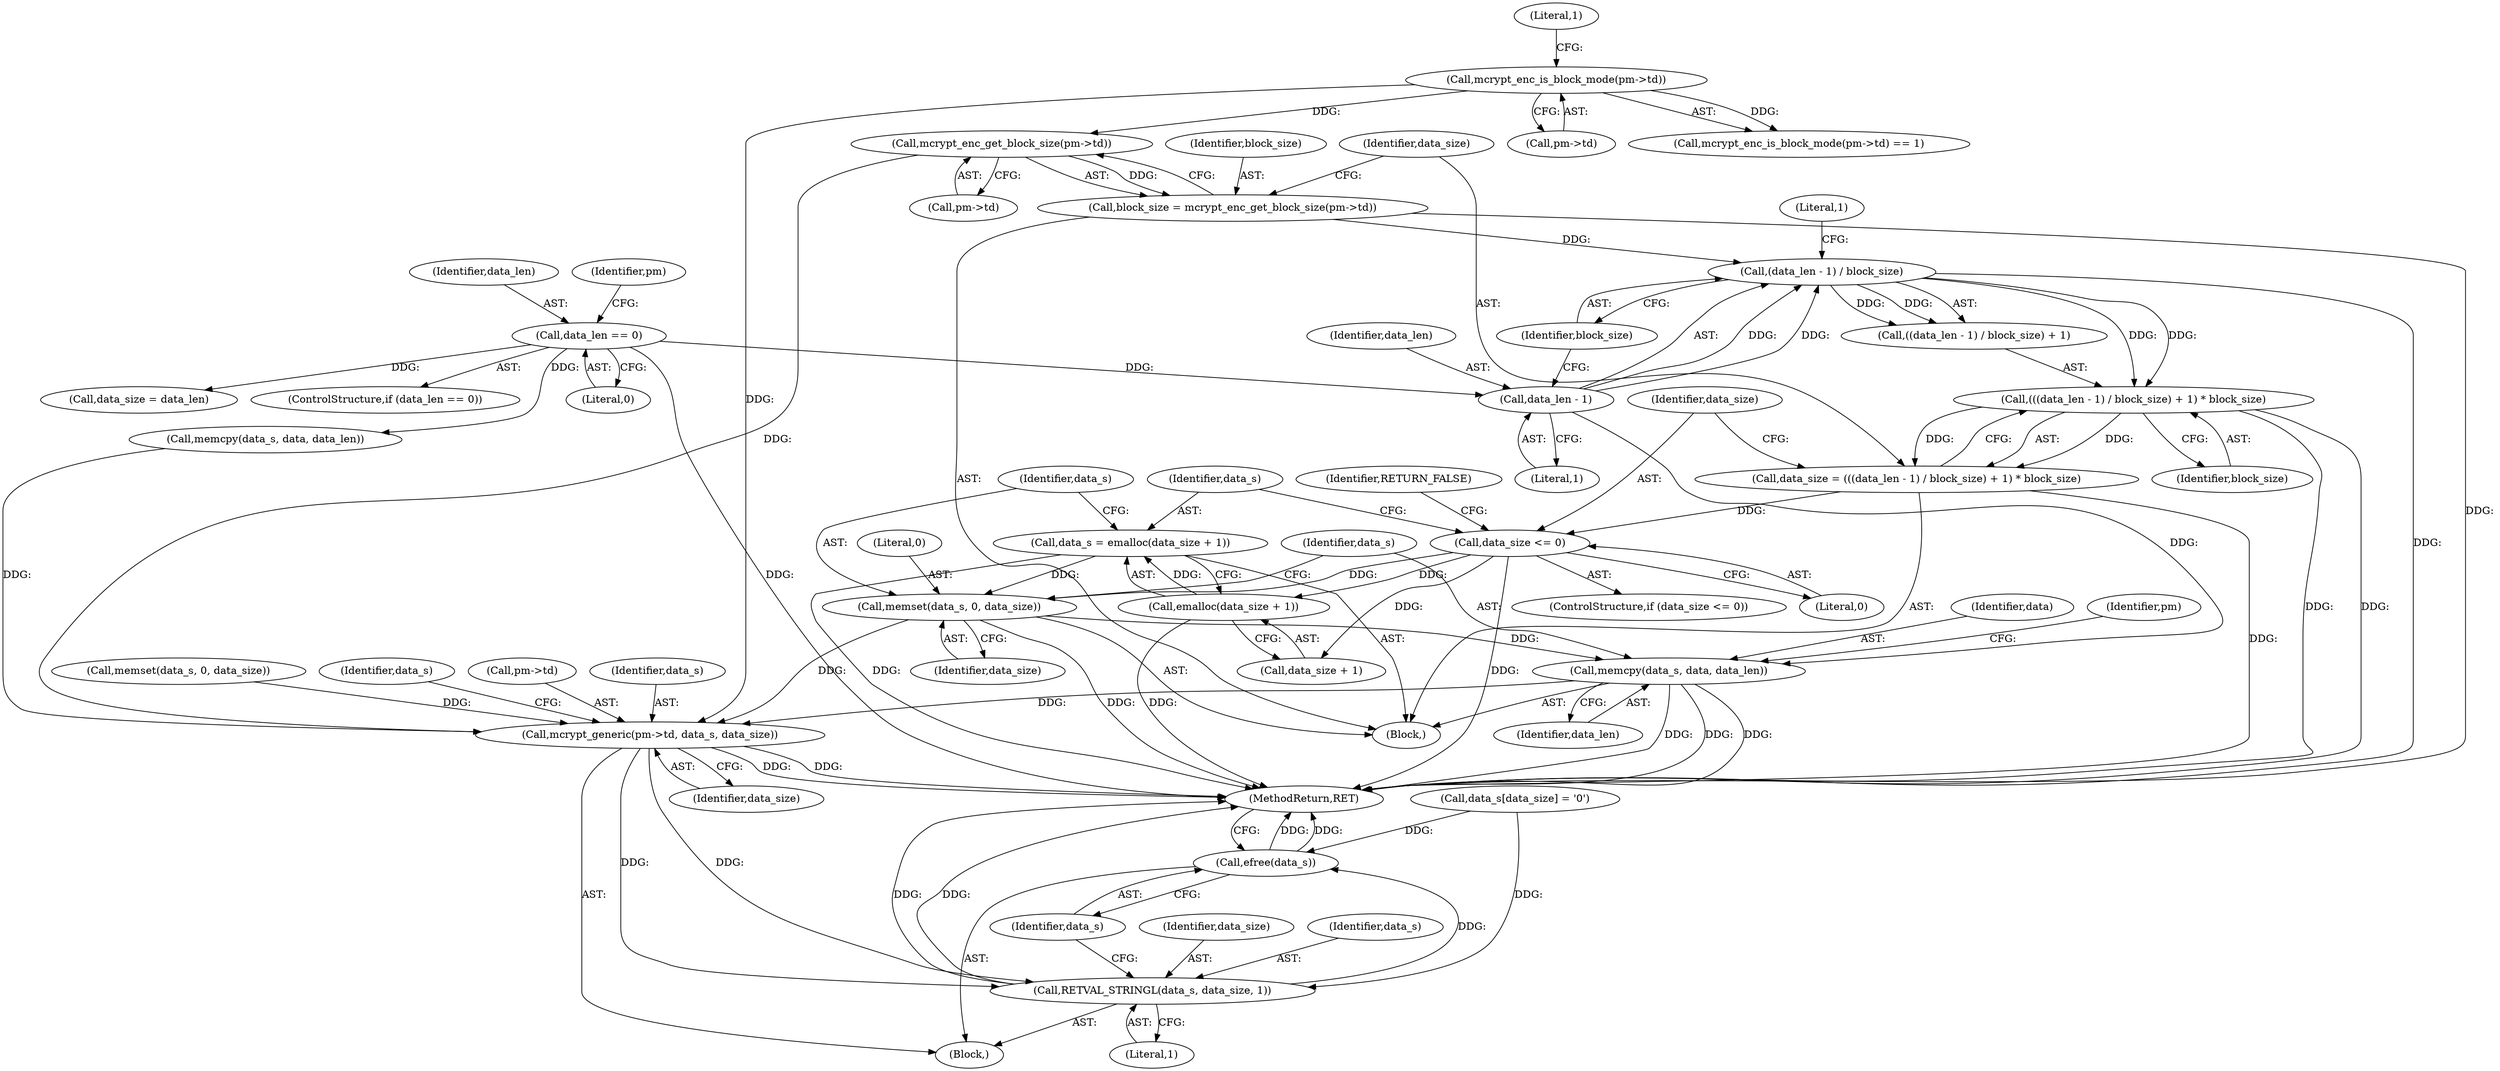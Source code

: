 digraph "0_php-src_6c5211a0cef0cc2854eaa387e0eb036e012904d0?w=1_1@API" {
"1000151" [label="(Call,data_s = emalloc(data_size + 1))"];
"1000153" [label="(Call,emalloc(data_size + 1))"];
"1000146" [label="(Call,data_size <= 0)"];
"1000134" [label="(Call,data_size = (((data_len - 1) / block_size) + 1) * block_size)"];
"1000136" [label="(Call,(((data_len - 1) / block_size) + 1) * block_size)"];
"1000138" [label="(Call,(data_len - 1) / block_size)"];
"1000139" [label="(Call,data_len - 1)"];
"1000116" [label="(Call,data_len == 0)"];
"1000128" [label="(Call,block_size = mcrypt_enc_get_block_size(pm->td))"];
"1000130" [label="(Call,mcrypt_enc_get_block_size(pm->td))"];
"1000122" [label="(Call,mcrypt_enc_is_block_mode(pm->td))"];
"1000157" [label="(Call,memset(data_s, 0, data_size))"];
"1000161" [label="(Call,memcpy(data_s, data, data_len))"];
"1000184" [label="(Call,mcrypt_generic(pm->td, data_s, data_size))"];
"1000195" [label="(Call,RETVAL_STRINGL(data_s, data_size, 1))"];
"1000199" [label="(Call,efree(data_s))"];
"1000116" [label="(Call,data_len == 0)"];
"1000130" [label="(Call,mcrypt_enc_get_block_size(pm->td))"];
"1000189" [label="(Identifier,data_size)"];
"1000184" [label="(Call,mcrypt_generic(pm->td, data_s, data_size))"];
"1000142" [label="(Identifier,block_size)"];
"1000117" [label="(Identifier,data_len)"];
"1000138" [label="(Call,(data_len - 1) / block_size)"];
"1000145" [label="(ControlStructure,if (data_size <= 0))"];
"1000199" [label="(Call,efree(data_s))"];
"1000163" [label="(Identifier,data)"];
"1000151" [label="(Call,data_s = emalloc(data_size + 1))"];
"1000157" [label="(Call,memset(data_s, 0, data_size))"];
"1000197" [label="(Identifier,data_size)"];
"1000136" [label="(Call,(((data_len - 1) / block_size) + 1) * block_size)"];
"1000167" [label="(Call,data_size = data_len)"];
"1000115" [label="(ControlStructure,if (data_len == 0))"];
"1000144" [label="(Identifier,block_size)"];
"1000180" [label="(Call,memcpy(data_s, data, data_len))"];
"1000196" [label="(Identifier,data_s)"];
"1000127" [label="(Block,)"];
"1000124" [label="(Identifier,pm)"];
"1000118" [label="(Literal,0)"];
"1000141" [label="(Literal,1)"];
"1000135" [label="(Identifier,data_size)"];
"1000129" [label="(Identifier,block_size)"];
"1000123" [label="(Call,pm->td)"];
"1000190" [label="(Call,data_s[data_size] = '\0')"];
"1000186" [label="(Identifier,pm)"];
"1000147" [label="(Identifier,data_size)"];
"1000137" [label="(Call,((data_len - 1) / block_size) + 1)"];
"1000176" [label="(Call,memset(data_s, 0, data_size))"];
"1000152" [label="(Identifier,data_s)"];
"1000150" [label="(Identifier,RETURN_FALSE)"];
"1000131" [label="(Call,pm->td)"];
"1000200" [label="(Identifier,data_s)"];
"1000159" [label="(Literal,0)"];
"1000128" [label="(Call,block_size = mcrypt_enc_get_block_size(pm->td))"];
"1000198" [label="(Literal,1)"];
"1000161" [label="(Call,memcpy(data_s, data, data_len))"];
"1000192" [label="(Identifier,data_s)"];
"1000158" [label="(Identifier,data_s)"];
"1000195" [label="(Call,RETVAL_STRINGL(data_s, data_size, 1))"];
"1000185" [label="(Call,pm->td)"];
"1000201" [label="(MethodReturn,RET)"];
"1000134" [label="(Call,data_size = (((data_len - 1) / block_size) + 1) * block_size)"];
"1000148" [label="(Literal,0)"];
"1000139" [label="(Call,data_len - 1)"];
"1000122" [label="(Call,mcrypt_enc_is_block_mode(pm->td))"];
"1000154" [label="(Call,data_size + 1)"];
"1000143" [label="(Literal,1)"];
"1000121" [label="(Call,mcrypt_enc_is_block_mode(pm->td) == 1)"];
"1000160" [label="(Identifier,data_size)"];
"1000162" [label="(Identifier,data_s)"];
"1000164" [label="(Identifier,data_len)"];
"1000146" [label="(Call,data_size <= 0)"];
"1000126" [label="(Literal,1)"];
"1000153" [label="(Call,emalloc(data_size + 1))"];
"1000105" [label="(Block,)"];
"1000140" [label="(Identifier,data_len)"];
"1000188" [label="(Identifier,data_s)"];
"1000151" -> "1000127"  [label="AST: "];
"1000151" -> "1000153"  [label="CFG: "];
"1000152" -> "1000151"  [label="AST: "];
"1000153" -> "1000151"  [label="AST: "];
"1000158" -> "1000151"  [label="CFG: "];
"1000151" -> "1000201"  [label="DDG: "];
"1000153" -> "1000151"  [label="DDG: "];
"1000151" -> "1000157"  [label="DDG: "];
"1000153" -> "1000154"  [label="CFG: "];
"1000154" -> "1000153"  [label="AST: "];
"1000153" -> "1000201"  [label="DDG: "];
"1000146" -> "1000153"  [label="DDG: "];
"1000146" -> "1000145"  [label="AST: "];
"1000146" -> "1000148"  [label="CFG: "];
"1000147" -> "1000146"  [label="AST: "];
"1000148" -> "1000146"  [label="AST: "];
"1000150" -> "1000146"  [label="CFG: "];
"1000152" -> "1000146"  [label="CFG: "];
"1000146" -> "1000201"  [label="DDG: "];
"1000134" -> "1000146"  [label="DDG: "];
"1000146" -> "1000154"  [label="DDG: "];
"1000146" -> "1000157"  [label="DDG: "];
"1000134" -> "1000127"  [label="AST: "];
"1000134" -> "1000136"  [label="CFG: "];
"1000135" -> "1000134"  [label="AST: "];
"1000136" -> "1000134"  [label="AST: "];
"1000147" -> "1000134"  [label="CFG: "];
"1000134" -> "1000201"  [label="DDG: "];
"1000136" -> "1000134"  [label="DDG: "];
"1000136" -> "1000134"  [label="DDG: "];
"1000136" -> "1000144"  [label="CFG: "];
"1000137" -> "1000136"  [label="AST: "];
"1000144" -> "1000136"  [label="AST: "];
"1000136" -> "1000201"  [label="DDG: "];
"1000136" -> "1000201"  [label="DDG: "];
"1000138" -> "1000136"  [label="DDG: "];
"1000138" -> "1000136"  [label="DDG: "];
"1000138" -> "1000137"  [label="AST: "];
"1000138" -> "1000142"  [label="CFG: "];
"1000139" -> "1000138"  [label="AST: "];
"1000142" -> "1000138"  [label="AST: "];
"1000143" -> "1000138"  [label="CFG: "];
"1000138" -> "1000201"  [label="DDG: "];
"1000138" -> "1000137"  [label="DDG: "];
"1000138" -> "1000137"  [label="DDG: "];
"1000139" -> "1000138"  [label="DDG: "];
"1000139" -> "1000138"  [label="DDG: "];
"1000128" -> "1000138"  [label="DDG: "];
"1000139" -> "1000141"  [label="CFG: "];
"1000140" -> "1000139"  [label="AST: "];
"1000141" -> "1000139"  [label="AST: "];
"1000142" -> "1000139"  [label="CFG: "];
"1000116" -> "1000139"  [label="DDG: "];
"1000139" -> "1000161"  [label="DDG: "];
"1000116" -> "1000115"  [label="AST: "];
"1000116" -> "1000118"  [label="CFG: "];
"1000117" -> "1000116"  [label="AST: "];
"1000118" -> "1000116"  [label="AST: "];
"1000124" -> "1000116"  [label="CFG: "];
"1000116" -> "1000201"  [label="DDG: "];
"1000116" -> "1000167"  [label="DDG: "];
"1000116" -> "1000180"  [label="DDG: "];
"1000128" -> "1000127"  [label="AST: "];
"1000128" -> "1000130"  [label="CFG: "];
"1000129" -> "1000128"  [label="AST: "];
"1000130" -> "1000128"  [label="AST: "];
"1000135" -> "1000128"  [label="CFG: "];
"1000128" -> "1000201"  [label="DDG: "];
"1000130" -> "1000128"  [label="DDG: "];
"1000130" -> "1000131"  [label="CFG: "];
"1000131" -> "1000130"  [label="AST: "];
"1000122" -> "1000130"  [label="DDG: "];
"1000130" -> "1000184"  [label="DDG: "];
"1000122" -> "1000121"  [label="AST: "];
"1000122" -> "1000123"  [label="CFG: "];
"1000123" -> "1000122"  [label="AST: "];
"1000126" -> "1000122"  [label="CFG: "];
"1000122" -> "1000121"  [label="DDG: "];
"1000122" -> "1000184"  [label="DDG: "];
"1000157" -> "1000127"  [label="AST: "];
"1000157" -> "1000160"  [label="CFG: "];
"1000158" -> "1000157"  [label="AST: "];
"1000159" -> "1000157"  [label="AST: "];
"1000160" -> "1000157"  [label="AST: "];
"1000162" -> "1000157"  [label="CFG: "];
"1000157" -> "1000201"  [label="DDG: "];
"1000157" -> "1000161"  [label="DDG: "];
"1000157" -> "1000184"  [label="DDG: "];
"1000161" -> "1000127"  [label="AST: "];
"1000161" -> "1000164"  [label="CFG: "];
"1000162" -> "1000161"  [label="AST: "];
"1000163" -> "1000161"  [label="AST: "];
"1000164" -> "1000161"  [label="AST: "];
"1000186" -> "1000161"  [label="CFG: "];
"1000161" -> "1000201"  [label="DDG: "];
"1000161" -> "1000201"  [label="DDG: "];
"1000161" -> "1000201"  [label="DDG: "];
"1000161" -> "1000184"  [label="DDG: "];
"1000184" -> "1000105"  [label="AST: "];
"1000184" -> "1000189"  [label="CFG: "];
"1000185" -> "1000184"  [label="AST: "];
"1000188" -> "1000184"  [label="AST: "];
"1000189" -> "1000184"  [label="AST: "];
"1000192" -> "1000184"  [label="CFG: "];
"1000184" -> "1000201"  [label="DDG: "];
"1000184" -> "1000201"  [label="DDG: "];
"1000180" -> "1000184"  [label="DDG: "];
"1000176" -> "1000184"  [label="DDG: "];
"1000184" -> "1000195"  [label="DDG: "];
"1000184" -> "1000195"  [label="DDG: "];
"1000195" -> "1000105"  [label="AST: "];
"1000195" -> "1000198"  [label="CFG: "];
"1000196" -> "1000195"  [label="AST: "];
"1000197" -> "1000195"  [label="AST: "];
"1000198" -> "1000195"  [label="AST: "];
"1000200" -> "1000195"  [label="CFG: "];
"1000195" -> "1000201"  [label="DDG: "];
"1000195" -> "1000201"  [label="DDG: "];
"1000190" -> "1000195"  [label="DDG: "];
"1000195" -> "1000199"  [label="DDG: "];
"1000199" -> "1000105"  [label="AST: "];
"1000199" -> "1000200"  [label="CFG: "];
"1000200" -> "1000199"  [label="AST: "];
"1000201" -> "1000199"  [label="CFG: "];
"1000199" -> "1000201"  [label="DDG: "];
"1000199" -> "1000201"  [label="DDG: "];
"1000190" -> "1000199"  [label="DDG: "];
}
